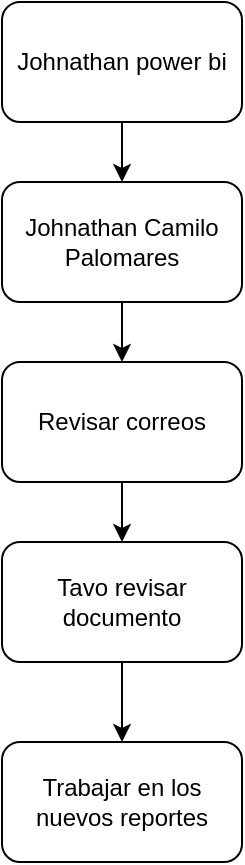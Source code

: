 <mxfile version="15.6.8" type="github"><diagram id="2-0mmxwdgoLzmRiu0fsF" name="Page-1"><mxGraphModel dx="1102" dy="582" grid="1" gridSize="10" guides="1" tooltips="1" connect="1" arrows="1" fold="1" page="1" pageScale="1" pageWidth="827" pageHeight="1169" math="0" shadow="0"><root><mxCell id="yNGvCTk1V_gINGqABnyL-0"/><mxCell id="yNGvCTk1V_gINGqABnyL-1" parent="yNGvCTk1V_gINGqABnyL-0"/><mxCell id="1M6lVSq16ZduSRRAVL-M-2" value="" style="edgeStyle=orthogonalEdgeStyle;rounded=0;orthogonalLoop=1;jettySize=auto;html=1;" edge="1" parent="yNGvCTk1V_gINGqABnyL-1" source="1M6lVSq16ZduSRRAVL-M-0" target="1M6lVSq16ZduSRRAVL-M-1"><mxGeometry relative="1" as="geometry"/></mxCell><mxCell id="1M6lVSq16ZduSRRAVL-M-0" value="Johnathan power bi" style="rounded=1;whiteSpace=wrap;html=1;" vertex="1" parent="yNGvCTk1V_gINGqABnyL-1"><mxGeometry x="10" y="10" width="120" height="60" as="geometry"/></mxCell><mxCell id="1M6lVSq16ZduSRRAVL-M-4" value="" style="edgeStyle=orthogonalEdgeStyle;rounded=0;orthogonalLoop=1;jettySize=auto;html=1;" edge="1" parent="yNGvCTk1V_gINGqABnyL-1" source="1M6lVSq16ZduSRRAVL-M-1" target="1M6lVSq16ZduSRRAVL-M-3"><mxGeometry relative="1" as="geometry"/></mxCell><mxCell id="1M6lVSq16ZduSRRAVL-M-1" value="Johnathan Camilo Palomares" style="rounded=1;whiteSpace=wrap;html=1;" vertex="1" parent="yNGvCTk1V_gINGqABnyL-1"><mxGeometry x="10" y="100" width="120" height="60" as="geometry"/></mxCell><mxCell id="1M6lVSq16ZduSRRAVL-M-6" value="" style="edgeStyle=orthogonalEdgeStyle;rounded=0;orthogonalLoop=1;jettySize=auto;html=1;" edge="1" parent="yNGvCTk1V_gINGqABnyL-1" source="1M6lVSq16ZduSRRAVL-M-3" target="1M6lVSq16ZduSRRAVL-M-5"><mxGeometry relative="1" as="geometry"/></mxCell><mxCell id="1M6lVSq16ZduSRRAVL-M-3" value="Revisar correos" style="rounded=1;whiteSpace=wrap;html=1;" vertex="1" parent="yNGvCTk1V_gINGqABnyL-1"><mxGeometry x="10" y="190" width="120" height="60" as="geometry"/></mxCell><mxCell id="1M6lVSq16ZduSRRAVL-M-8" value="" style="edgeStyle=orthogonalEdgeStyle;rounded=0;orthogonalLoop=1;jettySize=auto;html=1;" edge="1" parent="yNGvCTk1V_gINGqABnyL-1" source="1M6lVSq16ZduSRRAVL-M-5" target="1M6lVSq16ZduSRRAVL-M-7"><mxGeometry relative="1" as="geometry"/></mxCell><mxCell id="1M6lVSq16ZduSRRAVL-M-5" value="Tavo revisar documento" style="rounded=1;whiteSpace=wrap;html=1;" vertex="1" parent="yNGvCTk1V_gINGqABnyL-1"><mxGeometry x="10" y="280" width="120" height="60" as="geometry"/></mxCell><mxCell id="1M6lVSq16ZduSRRAVL-M-7" value="Trabajar en los nuevos reportes" style="rounded=1;whiteSpace=wrap;html=1;" vertex="1" parent="yNGvCTk1V_gINGqABnyL-1"><mxGeometry x="10" y="380" width="120" height="60" as="geometry"/></mxCell></root></mxGraphModel></diagram></mxfile>